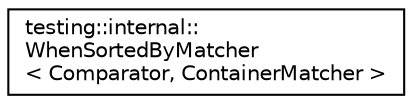 digraph "Graphical Class Hierarchy"
{
  edge [fontname="Helvetica",fontsize="10",labelfontname="Helvetica",labelfontsize="10"];
  node [fontname="Helvetica",fontsize="10",shape=record];
  rankdir="LR";
  Node1 [label="testing::internal::\lWhenSortedByMatcher\l\< Comparator, ContainerMatcher \>",height=0.2,width=0.4,color="black", fillcolor="white", style="filled",URL="$classtesting_1_1internal_1_1_when_sorted_by_matcher.html"];
}
